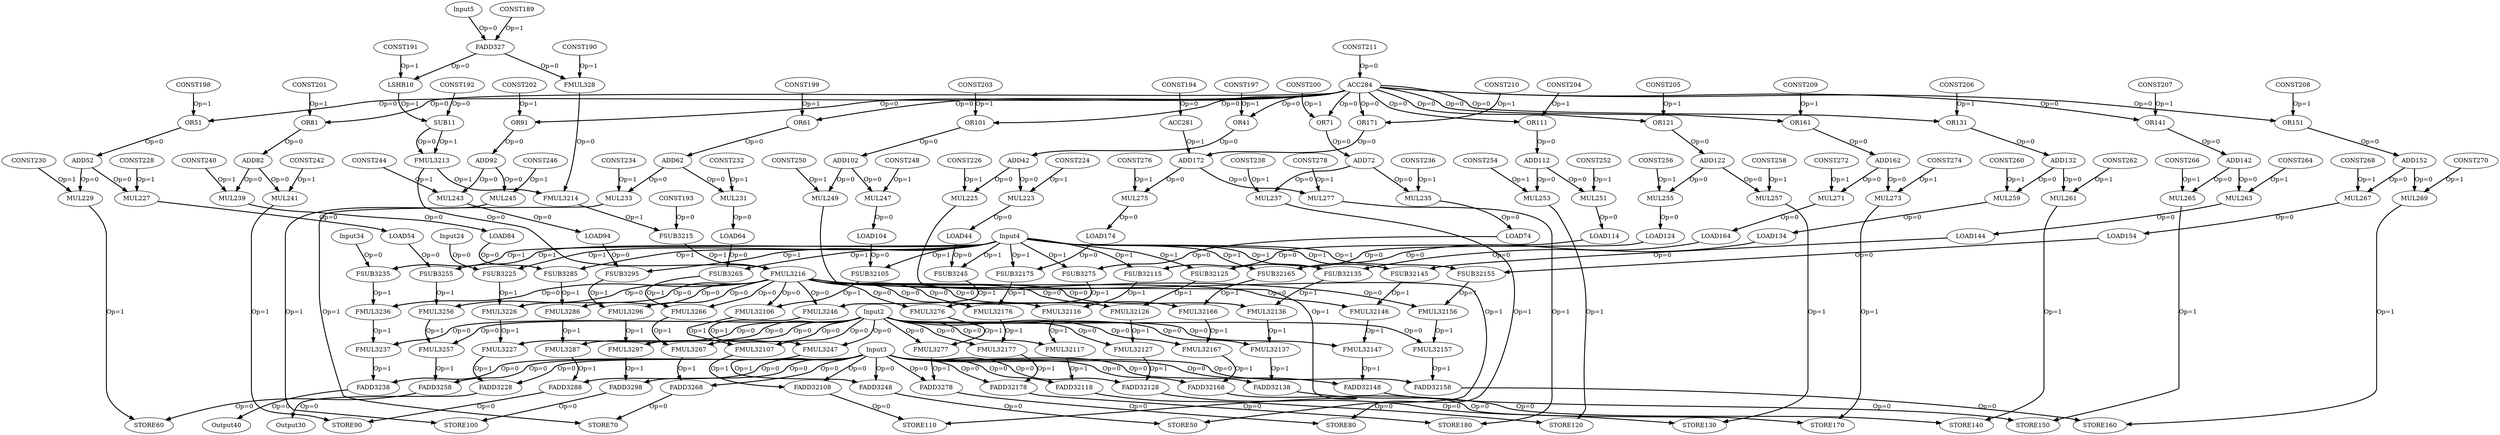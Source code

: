 Digraph G {
Input2[opcode=Input, ref_name="arg", size="0", offset="0, 0", pattern="0, 7"];
Input3[opcode=Input, ref_name="arg1", size="0", offset="0, 0", pattern="0, 7"];
Input4[opcode=Input, ref_name="arg2", size="0", offset="0, 0", pattern="0, 7"];
Input5[opcode=Input, ref_name="arg3", size="0", offset="0, 0", pattern="0, 7"];
FADD327[opcode=FADD32];
FMUL328[opcode=FMUL32];
LSHR10[opcode=LSHR];
SUB11[opcode=SUB];
FMUL3213[opcode=FMUL32];
FMUL3214[opcode=FMUL32];
FSUB3215[opcode=FSUB32];
FMUL3216[opcode=FMUL32];
Input24[opcode=Input, ref_name="arg4", size="7108", offset="0, 0", pattern="64, 7, 64, 16"];
FSUB3225[opcode=FSUB32];
FMUL3226[opcode=FMUL32];
FMUL3227[opcode=FMUL32];
FADD3228[opcode=FADD32];
Output30[opcode=Output, ref_name="arg5", size="7108", offset="0, 0", pattern="64, 7, 64, 16"];
Input34[opcode=Input, ref_name="arg4", size="7108", offset="0, 4", pattern="64, 7, 64, 16"];
FSUB3235[opcode=FSUB32];
FMUL3236[opcode=FMUL32];
FMUL3237[opcode=FMUL32];
FADD3238[opcode=FADD32];
Output40[opcode=Output, ref_name="arg5", size="7112", offset="0, 4", pattern="64, 7, 64, 16"];
OR41[opcode=OR];
ADD42[opcode=ADD];
LOAD44[opcode=LOAD, ref_name="arg4", size="7108", offset="0, 0", cycles="112"];
FSUB3245[opcode=FSUB32];
FMUL3246[opcode=FMUL32];
FMUL3247[opcode=FMUL32];
FADD3248[opcode=FADD32];
STORE50[opcode=STORE, ref_name="arg5", size="4", offset="0, 0", cycles="112"];
OR51[opcode=OR];
ADD52[opcode=ADD];
LOAD54[opcode=LOAD, ref_name="arg4", size="7108", offset="0, 0", cycles="112"];
FSUB3255[opcode=FSUB32];
FMUL3256[opcode=FMUL32];
FMUL3257[opcode=FMUL32];
FADD3258[opcode=FADD32];
STORE60[opcode=STORE, ref_name="arg5", size="4", offset="0, 0", cycles="112"];
OR61[opcode=OR];
ADD62[opcode=ADD];
LOAD64[opcode=LOAD, ref_name="arg4", size="7108", offset="0, 0", cycles="112"];
FSUB3265[opcode=FSUB32];
FMUL3266[opcode=FMUL32];
FMUL3267[opcode=FMUL32];
FADD3268[opcode=FADD32];
STORE70[opcode=STORE, ref_name="arg5", size="4", offset="0, 0", cycles="112"];
OR71[opcode=OR];
ADD72[opcode=ADD];
LOAD74[opcode=LOAD, ref_name="arg4", size="7108", offset="0, 0", cycles="112"];
FSUB3275[opcode=FSUB32];
FMUL3276[opcode=FMUL32];
FMUL3277[opcode=FMUL32];
FADD3278[opcode=FADD32];
STORE80[opcode=STORE, ref_name="arg5", size="4", offset="0, 0", cycles="112"];
OR81[opcode=OR];
ADD82[opcode=ADD];
LOAD84[opcode=LOAD, ref_name="arg4", size="7108", offset="0, 0", cycles="112"];
FSUB3285[opcode=FSUB32];
FMUL3286[opcode=FMUL32];
FMUL3287[opcode=FMUL32];
FADD3288[opcode=FADD32];
STORE90[opcode=STORE, ref_name="arg5", size="4", offset="0, 0", cycles="112"];
OR91[opcode=OR];
ADD92[opcode=ADD];
LOAD94[opcode=LOAD, ref_name="arg4", size="7108", offset="0, 0", cycles="112"];
FSUB3295[opcode=FSUB32];
FMUL3296[opcode=FMUL32];
FMUL3297[opcode=FMUL32];
FADD3298[opcode=FADD32];
STORE100[opcode=STORE, ref_name="arg5", size="4", offset="0, 0", cycles="112"];
OR101[opcode=OR];
ADD102[opcode=ADD];
LOAD104[opcode=LOAD, ref_name="arg4", size="7108", offset="0, 0", cycles="112"];
FSUB32105[opcode=FSUB32];
FMUL32106[opcode=FMUL32];
FMUL32107[opcode=FMUL32];
FADD32108[opcode=FADD32];
STORE110[opcode=STORE, ref_name="arg5", size="4", offset="0, 0", cycles="112"];
OR111[opcode=OR];
ADD112[opcode=ADD];
LOAD114[opcode=LOAD, ref_name="arg4", size="7108", offset="0, 0", cycles="112"];
FSUB32115[opcode=FSUB32];
FMUL32116[opcode=FMUL32];
FMUL32117[opcode=FMUL32];
FADD32118[opcode=FADD32];
STORE120[opcode=STORE, ref_name="arg5", size="4", offset="0, 0", cycles="112"];
OR121[opcode=OR];
ADD122[opcode=ADD];
LOAD124[opcode=LOAD, ref_name="arg4", size="7108", offset="0, 0", cycles="112"];
FSUB32125[opcode=FSUB32];
FMUL32126[opcode=FMUL32];
FMUL32127[opcode=FMUL32];
FADD32128[opcode=FADD32];
STORE130[opcode=STORE, ref_name="arg5", size="4", offset="0, 0", cycles="112"];
OR131[opcode=OR];
ADD132[opcode=ADD];
LOAD134[opcode=LOAD, ref_name="arg4", size="7108", offset="0, 0", cycles="112"];
FSUB32135[opcode=FSUB32];
FMUL32136[opcode=FMUL32];
FMUL32137[opcode=FMUL32];
FADD32138[opcode=FADD32];
STORE140[opcode=STORE, ref_name="arg5", size="4", offset="0, 0", cycles="112"];
OR141[opcode=OR];
ADD142[opcode=ADD];
LOAD144[opcode=LOAD, ref_name="arg4", size="7108", offset="0, 0", cycles="112"];
FSUB32145[opcode=FSUB32];
FMUL32146[opcode=FMUL32];
FMUL32147[opcode=FMUL32];
FADD32148[opcode=FADD32];
STORE150[opcode=STORE, ref_name="arg5", size="4", offset="0, 0", cycles="112"];
OR151[opcode=OR];
ADD152[opcode=ADD];
LOAD154[opcode=LOAD, ref_name="arg4", size="7108", offset="0, 0", cycles="112"];
FSUB32155[opcode=FSUB32];
FMUL32156[opcode=FMUL32];
FMUL32157[opcode=FMUL32];
FADD32158[opcode=FADD32];
STORE160[opcode=STORE, ref_name="arg5", size="4", offset="0, 0", cycles="112"];
OR161[opcode=OR];
ADD162[opcode=ADD];
LOAD164[opcode=LOAD, ref_name="arg4", size="7108", offset="0, 0", cycles="112"];
FSUB32165[opcode=FSUB32];
FMUL32166[opcode=FMUL32];
FMUL32167[opcode=FMUL32];
FADD32168[opcode=FADD32];
STORE170[opcode=STORE, ref_name="arg5", size="4", offset="0, 0", cycles="112"];
OR171[opcode=OR];
ADD172[opcode=ADD];
LOAD174[opcode=LOAD, ref_name="arg4", size="7108", offset="0, 0", cycles="112"];
FSUB32175[opcode=FSUB32];
FMUL32176[opcode=FMUL32];
FMUL32177[opcode=FMUL32];
FADD32178[opcode=FADD32];
STORE180[opcode=STORE, ref_name="arg5", size="4", offset="0, 0", cycles="112"];
CONST189[opcode=CONST, value=925353388];
CONST190[opcode=CONST, value=1056964608];
CONST191[opcode=CONST, value=1];
CONST192[opcode=CONST, value=1597463007];
CONST193[opcode=CONST, value=1069547520];
CONST194[opcode=CONST, value=112];
CONST197[opcode=CONST, value=2];
CONST198[opcode=CONST, value=3];
CONST199[opcode=CONST, value=4];
CONST200[opcode=CONST, value=5];
CONST201[opcode=CONST, value=6];
CONST202[opcode=CONST, value=7];
CONST203[opcode=CONST, value=8];
CONST204[opcode=CONST, value=9];
CONST205[opcode=CONST, value=10];
CONST206[opcode=CONST, value=11];
CONST207[opcode=CONST, value=12];
CONST208[opcode=CONST, value=13];
CONST209[opcode=CONST, value=14];
CONST210[opcode=CONST, value=15];
CONST211[opcode=CONST, value=16];
MUL223[opcode=MUL];
CONST224[opcode=CONST, value=4];
MUL225[opcode=MUL];
CONST226[opcode=CONST, value=4];
MUL227[opcode=MUL];
CONST228[opcode=CONST, value=4];
MUL229[opcode=MUL];
CONST230[opcode=CONST, value=4];
MUL231[opcode=MUL];
CONST232[opcode=CONST, value=4];
MUL233[opcode=MUL];
CONST234[opcode=CONST, value=4];
MUL235[opcode=MUL];
CONST236[opcode=CONST, value=4];
MUL237[opcode=MUL];
CONST238[opcode=CONST, value=4];
MUL239[opcode=MUL];
CONST240[opcode=CONST, value=4];
MUL241[opcode=MUL];
CONST242[opcode=CONST, value=4];
MUL243[opcode=MUL];
CONST244[opcode=CONST, value=4];
MUL245[opcode=MUL];
CONST246[opcode=CONST, value=4];
MUL247[opcode=MUL];
CONST248[opcode=CONST, value=4];
MUL249[opcode=MUL];
CONST250[opcode=CONST, value=4];
MUL251[opcode=MUL];
CONST252[opcode=CONST, value=4];
MUL253[opcode=MUL];
CONST254[opcode=CONST, value=4];
MUL255[opcode=MUL];
CONST256[opcode=CONST, value=4];
MUL257[opcode=MUL];
CONST258[opcode=CONST, value=4];
MUL259[opcode=MUL];
CONST260[opcode=CONST, value=4];
MUL261[opcode=MUL];
CONST262[opcode=CONST, value=4];
MUL263[opcode=MUL];
CONST264[opcode=CONST, value=4];
MUL265[opcode=MUL];
CONST266[opcode=CONST, value=4];
MUL267[opcode=MUL];
CONST268[opcode=CONST, value=4];
MUL269[opcode=MUL];
CONST270[opcode=CONST, value=4];
MUL271[opcode=MUL];
CONST272[opcode=CONST, value=4];
MUL273[opcode=MUL];
CONST274[opcode=CONST, value=4];
MUL275[opcode=MUL];
CONST276[opcode=CONST, value=4];
MUL277[opcode=MUL];
CONST278[opcode=CONST, value=4];
ACC281[opcode=ACC, acc_params="0, 16, 7, 1", acc_first=0];
ACC284[opcode=ACC, acc_params="0, 7, 1, 16", acc_first=0];
Input2 -> FMUL32177[operand = 0 ,color = black, style = bold, label = "Op=0"];
Input2 -> FMUL32167[operand = 0 ,color = black, style = bold, label = "Op=0"];
Input2 -> FMUL32157[operand = 0 ,color = black, style = bold, label = "Op=0"];
Input2 -> FMUL32147[operand = 0 ,color = black, style = bold, label = "Op=0"];
Input2 -> FMUL32137[operand = 0 ,color = black, style = bold, label = "Op=0"];
Input2 -> FMUL32127[operand = 0 ,color = black, style = bold, label = "Op=0"];
Input2 -> FMUL32117[operand = 0 ,color = black, style = bold, label = "Op=0"];
Input2 -> FMUL32107[operand = 0 ,color = black, style = bold, label = "Op=0"];
Input2 -> FMUL3297[operand = 0 ,color = black, style = bold, label = "Op=0"];
Input2 -> FMUL3287[operand = 0 ,color = black, style = bold, label = "Op=0"];
Input2 -> FMUL3277[operand = 0 ,color = black, style = bold, label = "Op=0"];
Input2 -> FMUL3267[operand = 0 ,color = black, style = bold, label = "Op=0"];
Input2 -> FMUL3257[operand = 0 ,color = black, style = bold, label = "Op=0"];
Input2 -> FMUL3247[operand = 0 ,color = black, style = bold, label = "Op=0"];
Input2 -> FMUL3237[operand = 0 ,color = black, style = bold, label = "Op=0"];
Input2 -> FMUL3227[operand = 0 ,color = black, style = bold, label = "Op=0"];
Input3 -> FADD32178[operand = 0 ,color = black, style = bold, label = "Op=0"];
Input3 -> FADD32168[operand = 0 ,color = black, style = bold, label = "Op=0"];
Input3 -> FADD32158[operand = 0 ,color = black, style = bold, label = "Op=0"];
Input3 -> FADD32148[operand = 0 ,color = black, style = bold, label = "Op=0"];
Input3 -> FADD32138[operand = 0 ,color = black, style = bold, label = "Op=0"];
Input3 -> FADD32128[operand = 0 ,color = black, style = bold, label = "Op=0"];
Input3 -> FADD32118[operand = 0 ,color = black, style = bold, label = "Op=0"];
Input3 -> FADD32108[operand = 0 ,color = black, style = bold, label = "Op=0"];
Input3 -> FADD3298[operand = 0 ,color = black, style = bold, label = "Op=0"];
Input3 -> FADD3288[operand = 0 ,color = black, style = bold, label = "Op=0"];
Input3 -> FADD3278[operand = 0 ,color = black, style = bold, label = "Op=0"];
Input3 -> FADD3268[operand = 0 ,color = black, style = bold, label = "Op=0"];
Input3 -> FADD3258[operand = 0 ,color = black, style = bold, label = "Op=0"];
Input3 -> FADD3248[operand = 0 ,color = black, style = bold, label = "Op=0"];
Input3 -> FADD3238[operand = 0 ,color = black, style = bold, label = "Op=0"];
Input3 -> FADD3228[operand = 0 ,color = black, style = bold, label = "Op=0"];
Input4 -> FSUB32175[operand = 1 ,color = black, style = bold, label = "Op=1"];
Input4 -> FSUB32165[operand = 1 ,color = black, style = bold, label = "Op=1"];
Input4 -> FSUB32155[operand = 1 ,color = black, style = bold, label = "Op=1"];
Input4 -> FSUB32145[operand = 1 ,color = black, style = bold, label = "Op=1"];
Input4 -> FSUB32135[operand = 1 ,color = black, style = bold, label = "Op=1"];
Input4 -> FSUB32125[operand = 1 ,color = black, style = bold, label = "Op=1"];
Input4 -> FSUB32115[operand = 1 ,color = black, style = bold, label = "Op=1"];
Input4 -> FSUB32105[operand = 1 ,color = black, style = bold, label = "Op=1"];
Input4 -> FSUB3295[operand = 1 ,color = black, style = bold, label = "Op=1"];
Input4 -> FSUB3285[operand = 1 ,color = black, style = bold, label = "Op=1"];
Input4 -> FSUB3275[operand = 1 ,color = black, style = bold, label = "Op=1"];
Input4 -> FSUB3265[operand = 1 ,color = black, style = bold, label = "Op=1"];
Input4 -> FSUB3255[operand = 1 ,color = black, style = bold, label = "Op=1"];
Input4 -> FSUB3245[operand = 1 ,color = black, style = bold, label = "Op=1"];
Input4 -> FSUB3235[operand = 1 ,color = black, style = bold, label = "Op=1"];
Input4 -> FSUB3225[operand = 1 ,color = black, style = bold, label = "Op=1"];
Input5 -> FADD327[operand = 0 ,color = black, style = bold, label = "Op=0"];
CONST189 -> FADD327[operand = 1 ,color = black, style = bold, label = "Op=1"];
FADD327 -> FMUL328[operand = 0 ,color = black, style = bold, label = "Op=0"];
CONST190 -> FMUL328[operand = 1 ,color = black, style = bold, label = "Op=1"];
FMUL328 -> FMUL3214[operand = 0 ,color = black, style = bold, label = "Op=0"];
CONST191 -> LSHR10[operand = 1 ,color = black, style = bold, label = "Op=1"];
LSHR10 -> SUB11[operand = 1 ,color = black, style = bold, label = "Op=1"];
CONST192 -> SUB11[operand = 0 ,color = black, style = bold, label = "Op=0"];
FMUL3213 -> FMUL3216[operand = 0 ,color = black, style = bold, label = "Op=0"];
FMUL3213 -> FMUL3214[operand = 1 ,color = black, style = bold, label = "Op=1"];
FMUL3214 -> FSUB3215[operand = 1 ,color = black, style = bold, label = "Op=1"];
CONST193 -> FSUB3215[operand = 0 ,color = black, style = bold, label = "Op=0"];
FSUB3215 -> FMUL3216[operand = 1 ,color = black, style = bold, label = "Op=1"];
FMUL3216 -> FMUL32176[operand = 0 ,color = black, style = bold, label = "Op=0"];
FMUL3216 -> FMUL32166[operand = 0 ,color = black, style = bold, label = "Op=0"];
FMUL3216 -> FMUL32156[operand = 0 ,color = black, style = bold, label = "Op=0"];
FMUL3216 -> FMUL32146[operand = 0 ,color = black, style = bold, label = "Op=0"];
FMUL3216 -> FMUL32136[operand = 0 ,color = black, style = bold, label = "Op=0"];
FMUL3216 -> FMUL32126[operand = 0 ,color = black, style = bold, label = "Op=0"];
FMUL3216 -> FMUL32116[operand = 0 ,color = black, style = bold, label = "Op=0"];
FMUL3216 -> FMUL32106[operand = 0 ,color = black, style = bold, label = "Op=0"];
FMUL3216 -> FMUL3296[operand = 0 ,color = black, style = bold, label = "Op=0"];
FMUL3216 -> FMUL3286[operand = 0 ,color = black, style = bold, label = "Op=0"];
FMUL3216 -> FMUL3276[operand = 0 ,color = black, style = bold, label = "Op=0"];
FMUL3216 -> FMUL3266[operand = 0 ,color = black, style = bold, label = "Op=0"];
FMUL3216 -> FMUL3256[operand = 0 ,color = black, style = bold, label = "Op=0"];
FMUL3216 -> FMUL3246[operand = 0 ,color = black, style = bold, label = "Op=0"];
FMUL3216 -> FMUL3236[operand = 0 ,color = black, style = bold, label = "Op=0"];
FMUL3216 -> FMUL3226[operand = 0 ,color = black, style = bold, label = "Op=0"];
Input24 -> FSUB3225[operand = 0 ,color = black, style = bold, label = "Op=0"];
FSUB3225 -> FMUL3226[operand = 1 ,color = black, style = bold, label = "Op=1"];
FMUL3226 -> FMUL3227[operand = 1 ,color = black, style = bold, label = "Op=1"];
FMUL3227 -> FADD3228[operand = 1 ,color = black, style = bold, label = "Op=1"];
FADD3228 -> Output30[operand = 0 ,color = black, style = bold, label = "Op=0"];
Input34 -> FSUB3235[operand = 0 ,color = black, style = bold, label = "Op=0"];
FSUB3235 -> FMUL3236[operand = 1 ,color = black, style = bold, label = "Op=1"];
FMUL3236 -> FMUL3237[operand = 1 ,color = black, style = bold, label = "Op=1"];
FMUL3237 -> FADD3238[operand = 1 ,color = black, style = bold, label = "Op=1"];
FADD3238 -> Output40[operand = 0 ,color = black, style = bold, label = "Op=0"];
CONST197 -> OR41[operand = 1 ,color = black, style = bold, label = "Op=1"];
OR41 -> ADD42[operand = 0 ,color = black, style = bold, label = "Op=0"];
LOAD44 -> FSUB3245[operand = 0 ,color = black, style = bold, label = "Op=0"];
FSUB3245 -> FMUL3246[operand = 1 ,color = black, style = bold, label = "Op=1"];
FMUL3246 -> FMUL3247[operand = 1 ,color = black, style = bold, label = "Op=1"];
FMUL3247 -> FADD3248[operand = 1 ,color = black, style = bold, label = "Op=1"];
FADD3248 -> STORE50[operand = 0 ,color = black, style = bold, label = "Op=0"];
CONST198 -> OR51[operand = 1 ,color = black, style = bold, label = "Op=1"];
OR51 -> ADD52[operand = 0 ,color = black, style = bold, label = "Op=0"];
LOAD54 -> FSUB3255[operand = 0 ,color = black, style = bold, label = "Op=0"];
FSUB3255 -> FMUL3256[operand = 1 ,color = black, style = bold, label = "Op=1"];
FMUL3256 -> FMUL3257[operand = 1 ,color = black, style = bold, label = "Op=1"];
FMUL3257 -> FADD3258[operand = 1 ,color = black, style = bold, label = "Op=1"];
FADD3258 -> STORE60[operand = 0 ,color = black, style = bold, label = "Op=0"];
CONST199 -> OR61[operand = 1 ,color = black, style = bold, label = "Op=1"];
OR61 -> ADD62[operand = 0 ,color = black, style = bold, label = "Op=0"];
LOAD64 -> FSUB3265[operand = 0 ,color = black, style = bold, label = "Op=0"];
FSUB3265 -> FMUL3266[operand = 1 ,color = black, style = bold, label = "Op=1"];
FMUL3266 -> FMUL3267[operand = 1 ,color = black, style = bold, label = "Op=1"];
FMUL3267 -> FADD3268[operand = 1 ,color = black, style = bold, label = "Op=1"];
FADD3268 -> STORE70[operand = 0 ,color = black, style = bold, label = "Op=0"];
CONST200 -> OR71[operand = 1 ,color = black, style = bold, label = "Op=1"];
OR71 -> ADD72[operand = 0 ,color = black, style = bold, label = "Op=0"];
LOAD74 -> FSUB3275[operand = 0 ,color = black, style = bold, label = "Op=0"];
FSUB3275 -> FMUL3276[operand = 1 ,color = black, style = bold, label = "Op=1"];
FMUL3276 -> FMUL3277[operand = 1 ,color = black, style = bold, label = "Op=1"];
FMUL3277 -> FADD3278[operand = 1 ,color = black, style = bold, label = "Op=1"];
FADD3278 -> STORE80[operand = 0 ,color = black, style = bold, label = "Op=0"];
CONST201 -> OR81[operand = 1 ,color = black, style = bold, label = "Op=1"];
OR81 -> ADD82[operand = 0 ,color = black, style = bold, label = "Op=0"];
LOAD84 -> FSUB3285[operand = 0 ,color = black, style = bold, label = "Op=0"];
FSUB3285 -> FMUL3286[operand = 1 ,color = black, style = bold, label = "Op=1"];
FMUL3286 -> FMUL3287[operand = 1 ,color = black, style = bold, label = "Op=1"];
FMUL3287 -> FADD3288[operand = 1 ,color = black, style = bold, label = "Op=1"];
FADD3288 -> STORE90[operand = 0 ,color = black, style = bold, label = "Op=0"];
CONST202 -> OR91[operand = 1 ,color = black, style = bold, label = "Op=1"];
OR91 -> ADD92[operand = 0 ,color = black, style = bold, label = "Op=0"];
LOAD94 -> FSUB3295[operand = 0 ,color = black, style = bold, label = "Op=0"];
FSUB3295 -> FMUL3296[operand = 1 ,color = black, style = bold, label = "Op=1"];
FMUL3296 -> FMUL3297[operand = 1 ,color = black, style = bold, label = "Op=1"];
FMUL3297 -> FADD3298[operand = 1 ,color = black, style = bold, label = "Op=1"];
FADD3298 -> STORE100[operand = 0 ,color = black, style = bold, label = "Op=0"];
CONST203 -> OR101[operand = 1 ,color = black, style = bold, label = "Op=1"];
OR101 -> ADD102[operand = 0 ,color = black, style = bold, label = "Op=0"];
LOAD104 -> FSUB32105[operand = 0 ,color = black, style = bold, label = "Op=0"];
FSUB32105 -> FMUL32106[operand = 1 ,color = black, style = bold, label = "Op=1"];
FMUL32106 -> FMUL32107[operand = 1 ,color = black, style = bold, label = "Op=1"];
FMUL32107 -> FADD32108[operand = 1 ,color = black, style = bold, label = "Op=1"];
FADD32108 -> STORE110[operand = 0 ,color = black, style = bold, label = "Op=0"];
CONST204 -> OR111[operand = 1 ,color = black, style = bold, label = "Op=1"];
OR111 -> ADD112[operand = 0 ,color = black, style = bold, label = "Op=0"];
LOAD114 -> FSUB32115[operand = 0 ,color = black, style = bold, label = "Op=0"];
FSUB32115 -> FMUL32116[operand = 1 ,color = black, style = bold, label = "Op=1"];
FMUL32116 -> FMUL32117[operand = 1 ,color = black, style = bold, label = "Op=1"];
FMUL32117 -> FADD32118[operand = 1 ,color = black, style = bold, label = "Op=1"];
FADD32118 -> STORE120[operand = 0 ,color = black, style = bold, label = "Op=0"];
CONST205 -> OR121[operand = 1 ,color = black, style = bold, label = "Op=1"];
OR121 -> ADD122[operand = 0 ,color = black, style = bold, label = "Op=0"];
LOAD124 -> FSUB32125[operand = 0 ,color = black, style = bold, label = "Op=0"];
FSUB32125 -> FMUL32126[operand = 1 ,color = black, style = bold, label = "Op=1"];
FMUL32126 -> FMUL32127[operand = 1 ,color = black, style = bold, label = "Op=1"];
FMUL32127 -> FADD32128[operand = 1 ,color = black, style = bold, label = "Op=1"];
FADD32128 -> STORE130[operand = 0 ,color = black, style = bold, label = "Op=0"];
CONST206 -> OR131[operand = 1 ,color = black, style = bold, label = "Op=1"];
OR131 -> ADD132[operand = 0 ,color = black, style = bold, label = "Op=0"];
LOAD134 -> FSUB32135[operand = 0 ,color = black, style = bold, label = "Op=0"];
FSUB32135 -> FMUL32136[operand = 1 ,color = black, style = bold, label = "Op=1"];
FMUL32136 -> FMUL32137[operand = 1 ,color = black, style = bold, label = "Op=1"];
FMUL32137 -> FADD32138[operand = 1 ,color = black, style = bold, label = "Op=1"];
FADD32138 -> STORE140[operand = 0 ,color = black, style = bold, label = "Op=0"];
CONST207 -> OR141[operand = 1 ,color = black, style = bold, label = "Op=1"];
OR141 -> ADD142[operand = 0 ,color = black, style = bold, label = "Op=0"];
LOAD144 -> FSUB32145[operand = 0 ,color = black, style = bold, label = "Op=0"];
FSUB32145 -> FMUL32146[operand = 1 ,color = black, style = bold, label = "Op=1"];
FMUL32146 -> FMUL32147[operand = 1 ,color = black, style = bold, label = "Op=1"];
FMUL32147 -> FADD32148[operand = 1 ,color = black, style = bold, label = "Op=1"];
FADD32148 -> STORE150[operand = 0 ,color = black, style = bold, label = "Op=0"];
CONST208 -> OR151[operand = 1 ,color = black, style = bold, label = "Op=1"];
OR151 -> ADD152[operand = 0 ,color = black, style = bold, label = "Op=0"];
LOAD154 -> FSUB32155[operand = 0 ,color = black, style = bold, label = "Op=0"];
FSUB32155 -> FMUL32156[operand = 1 ,color = black, style = bold, label = "Op=1"];
FMUL32156 -> FMUL32157[operand = 1 ,color = black, style = bold, label = "Op=1"];
FMUL32157 -> FADD32158[operand = 1 ,color = black, style = bold, label = "Op=1"];
FADD32158 -> STORE160[operand = 0 ,color = black, style = bold, label = "Op=0"];
CONST209 -> OR161[operand = 1 ,color = black, style = bold, label = "Op=1"];
OR161 -> ADD162[operand = 0 ,color = black, style = bold, label = "Op=0"];
LOAD164 -> FSUB32165[operand = 0 ,color = black, style = bold, label = "Op=0"];
FSUB32165 -> FMUL32166[operand = 1 ,color = black, style = bold, label = "Op=1"];
FMUL32166 -> FMUL32167[operand = 1 ,color = black, style = bold, label = "Op=1"];
FMUL32167 -> FADD32168[operand = 1 ,color = black, style = bold, label = "Op=1"];
FADD32168 -> STORE170[operand = 0 ,color = black, style = bold, label = "Op=0"];
CONST210 -> OR171[operand = 1 ,color = black, style = bold, label = "Op=1"];
OR171 -> ADD172[operand = 0 ,color = black, style = bold, label = "Op=0"];
LOAD174 -> FSUB32175[operand = 0 ,color = black, style = bold, label = "Op=0"];
FSUB32175 -> FMUL32176[operand = 1 ,color = black, style = bold, label = "Op=1"];
FMUL32176 -> FMUL32177[operand = 1 ,color = black, style = bold, label = "Op=1"];
FMUL32177 -> FADD32178[operand = 1 ,color = black, style = bold, label = "Op=1"];
FADD32178 -> STORE180[operand = 0 ,color = black, style = bold, label = "Op=0"];
ADD42 -> MUL223[operand = 0 ,color = black, style = bold, label = "Op=0"];
CONST224 -> MUL223[operand = 1 ,color = black, style = bold, label = "Op=1"];
MUL223 -> LOAD44[operand = 0 ,color = black, style = bold, label = "Op=0"];
ADD42 -> MUL225[operand = 0 ,color = black, style = bold, label = "Op=0"];
CONST226 -> MUL225[operand = 1 ,color = black, style = bold, label = "Op=1"];
MUL225 -> STORE50[operand = 1 ,color = black, style = bold, label = "Op=1"];
ADD52 -> MUL227[operand = 0 ,color = black, style = bold, label = "Op=0"];
CONST228 -> MUL227[operand = 1 ,color = black, style = bold, label = "Op=1"];
MUL227 -> LOAD54[operand = 0 ,color = black, style = bold, label = "Op=0"];
ADD52 -> MUL229[operand = 0 ,color = black, style = bold, label = "Op=0"];
CONST230 -> MUL229[operand = 1 ,color = black, style = bold, label = "Op=1"];
MUL229 -> STORE60[operand = 1 ,color = black, style = bold, label = "Op=1"];
ADD62 -> MUL231[operand = 0 ,color = black, style = bold, label = "Op=0"];
CONST232 -> MUL231[operand = 1 ,color = black, style = bold, label = "Op=1"];
MUL231 -> LOAD64[operand = 0 ,color = black, style = bold, label = "Op=0"];
ADD62 -> MUL233[operand = 0 ,color = black, style = bold, label = "Op=0"];
CONST234 -> MUL233[operand = 1 ,color = black, style = bold, label = "Op=1"];
MUL233 -> STORE70[operand = 1 ,color = black, style = bold, label = "Op=1"];
ADD72 -> MUL235[operand = 0 ,color = black, style = bold, label = "Op=0"];
CONST236 -> MUL235[operand = 1 ,color = black, style = bold, label = "Op=1"];
MUL235 -> LOAD74[operand = 0 ,color = black, style = bold, label = "Op=0"];
ADD72 -> MUL237[operand = 0 ,color = black, style = bold, label = "Op=0"];
CONST238 -> MUL237[operand = 1 ,color = black, style = bold, label = "Op=1"];
MUL237 -> STORE80[operand = 1 ,color = black, style = bold, label = "Op=1"];
ADD82 -> MUL239[operand = 0 ,color = black, style = bold, label = "Op=0"];
CONST240 -> MUL239[operand = 1 ,color = black, style = bold, label = "Op=1"];
MUL239 -> LOAD84[operand = 0 ,color = black, style = bold, label = "Op=0"];
ADD82 -> MUL241[operand = 0 ,color = black, style = bold, label = "Op=0"];
CONST242 -> MUL241[operand = 1 ,color = black, style = bold, label = "Op=1"];
MUL241 -> STORE90[operand = 1 ,color = black, style = bold, label = "Op=1"];
ADD92 -> MUL243[operand = 0 ,color = black, style = bold, label = "Op=0"];
CONST244 -> MUL243[operand = 1 ,color = black, style = bold, label = "Op=1"];
MUL243 -> LOAD94[operand = 0 ,color = black, style = bold, label = "Op=0"];
ADD92 -> MUL245[operand = 0 ,color = black, style = bold, label = "Op=0"];
CONST246 -> MUL245[operand = 1 ,color = black, style = bold, label = "Op=1"];
MUL245 -> STORE100[operand = 1 ,color = black, style = bold, label = "Op=1"];
ADD102 -> MUL247[operand = 0 ,color = black, style = bold, label = "Op=0"];
CONST248 -> MUL247[operand = 1 ,color = black, style = bold, label = "Op=1"];
MUL247 -> LOAD104[operand = 0 ,color = black, style = bold, label = "Op=0"];
ADD102 -> MUL249[operand = 0 ,color = black, style = bold, label = "Op=0"];
CONST250 -> MUL249[operand = 1 ,color = black, style = bold, label = "Op=1"];
MUL249 -> STORE110[operand = 1 ,color = black, style = bold, label = "Op=1"];
ADD112 -> MUL251[operand = 0 ,color = black, style = bold, label = "Op=0"];
CONST252 -> MUL251[operand = 1 ,color = black, style = bold, label = "Op=1"];
MUL251 -> LOAD114[operand = 0 ,color = black, style = bold, label = "Op=0"];
ADD112 -> MUL253[operand = 0 ,color = black, style = bold, label = "Op=0"];
CONST254 -> MUL253[operand = 1 ,color = black, style = bold, label = "Op=1"];
MUL253 -> STORE120[operand = 1 ,color = black, style = bold, label = "Op=1"];
ADD122 -> MUL255[operand = 0 ,color = black, style = bold, label = "Op=0"];
CONST256 -> MUL255[operand = 1 ,color = black, style = bold, label = "Op=1"];
MUL255 -> LOAD124[operand = 0 ,color = black, style = bold, label = "Op=0"];
ADD122 -> MUL257[operand = 0 ,color = black, style = bold, label = "Op=0"];
CONST258 -> MUL257[operand = 1 ,color = black, style = bold, label = "Op=1"];
MUL257 -> STORE130[operand = 1 ,color = black, style = bold, label = "Op=1"];
ADD132 -> MUL259[operand = 0 ,color = black, style = bold, label = "Op=0"];
CONST260 -> MUL259[operand = 1 ,color = black, style = bold, label = "Op=1"];
MUL259 -> LOAD134[operand = 0 ,color = black, style = bold, label = "Op=0"];
ADD132 -> MUL261[operand = 0 ,color = black, style = bold, label = "Op=0"];
CONST262 -> MUL261[operand = 1 ,color = black, style = bold, label = "Op=1"];
MUL261 -> STORE140[operand = 1 ,color = black, style = bold, label = "Op=1"];
ADD142 -> MUL263[operand = 0 ,color = black, style = bold, label = "Op=0"];
CONST264 -> MUL263[operand = 1 ,color = black, style = bold, label = "Op=1"];
MUL263 -> LOAD144[operand = 0 ,color = black, style = bold, label = "Op=0"];
ADD142 -> MUL265[operand = 0 ,color = black, style = bold, label = "Op=0"];
CONST266 -> MUL265[operand = 1 ,color = black, style = bold, label = "Op=1"];
MUL265 -> STORE150[operand = 1 ,color = black, style = bold, label = "Op=1"];
ADD152 -> MUL267[operand = 0 ,color = black, style = bold, label = "Op=0"];
CONST268 -> MUL267[operand = 1 ,color = black, style = bold, label = "Op=1"];
MUL267 -> LOAD154[operand = 0 ,color = black, style = bold, label = "Op=0"];
ADD152 -> MUL269[operand = 0 ,color = black, style = bold, label = "Op=0"];
CONST270 -> MUL269[operand = 1 ,color = black, style = bold, label = "Op=1"];
MUL269 -> STORE160[operand = 1 ,color = black, style = bold, label = "Op=1"];
ADD162 -> MUL271[operand = 0 ,color = black, style = bold, label = "Op=0"];
CONST272 -> MUL271[operand = 1 ,color = black, style = bold, label = "Op=1"];
MUL271 -> LOAD164[operand = 0 ,color = black, style = bold, label = "Op=0"];
ADD162 -> MUL273[operand = 0 ,color = black, style = bold, label = "Op=0"];
CONST274 -> MUL273[operand = 1 ,color = black, style = bold, label = "Op=1"];
MUL273 -> STORE170[operand = 1 ,color = black, style = bold, label = "Op=1"];
ADD172 -> MUL275[operand = 0 ,color = black, style = bold, label = "Op=0"];
CONST276 -> MUL275[operand = 1 ,color = black, style = bold, label = "Op=1"];
MUL275 -> LOAD174[operand = 0 ,color = black, style = bold, label = "Op=0"];
ADD172 -> MUL277[operand = 0 ,color = black, style = bold, label = "Op=0"];
CONST278 -> MUL277[operand = 1 ,color = black, style = bold, label = "Op=1"];
MUL277 -> STORE180[operand = 1 ,color = black, style = bold, label = "Op=1"];
ACC284 -> OR171[operand = 0 ,color = black, style = bold, label = "Op=0"];
ACC284 -> OR161[operand = 0 ,color = black, style = bold, label = "Op=0"];
ACC284 -> OR151[operand = 0 ,color = black, style = bold, label = "Op=0"];
ACC284 -> OR141[operand = 0 ,color = black, style = bold, label = "Op=0"];
ACC284 -> OR131[operand = 0 ,color = black, style = bold, label = "Op=0"];
ACC284 -> OR121[operand = 0 ,color = black, style = bold, label = "Op=0"];
ACC284 -> OR111[operand = 0 ,color = black, style = bold, label = "Op=0"];
ACC284 -> OR101[operand = 0 ,color = black, style = bold, label = "Op=0"];
ACC284 -> OR91[operand = 0 ,color = black, style = bold, label = "Op=0"];
ACC284 -> OR81[operand = 0 ,color = black, style = bold, label = "Op=0"];
ACC284 -> OR71[operand = 0 ,color = black, style = bold, label = "Op=0"];
ACC284 -> OR61[operand = 0 ,color = black, style = bold, label = "Op=0"];
ACC284 -> OR51[operand = 0 ,color = black, style = bold, label = "Op=0"];
ACC284 -> OR41[operand = 0 ,color = black, style = bold, label = "Op=0"];
CONST194 -> ACC281[operand = 0 ,color = black, style = bold, label = "Op=0"];
CONST211 -> ACC284[operand = 0 ,color = black, style = bold, label = "Op=0"];
FADD327 -> LSHR10[operand = 0 ,color = black, style = bold, label = "Op=0"];
SUB11 -> FMUL3213[operand = 1 ,color = black, style = bold, label = "Op=1"];
SUB11 -> FMUL3213[operand = 0 ,color = black, style = bold, label = "Op=0"];
ACC281 -> ADD172[operand = 1 ,color = black, style = bold, label = "Op=1"];
}
